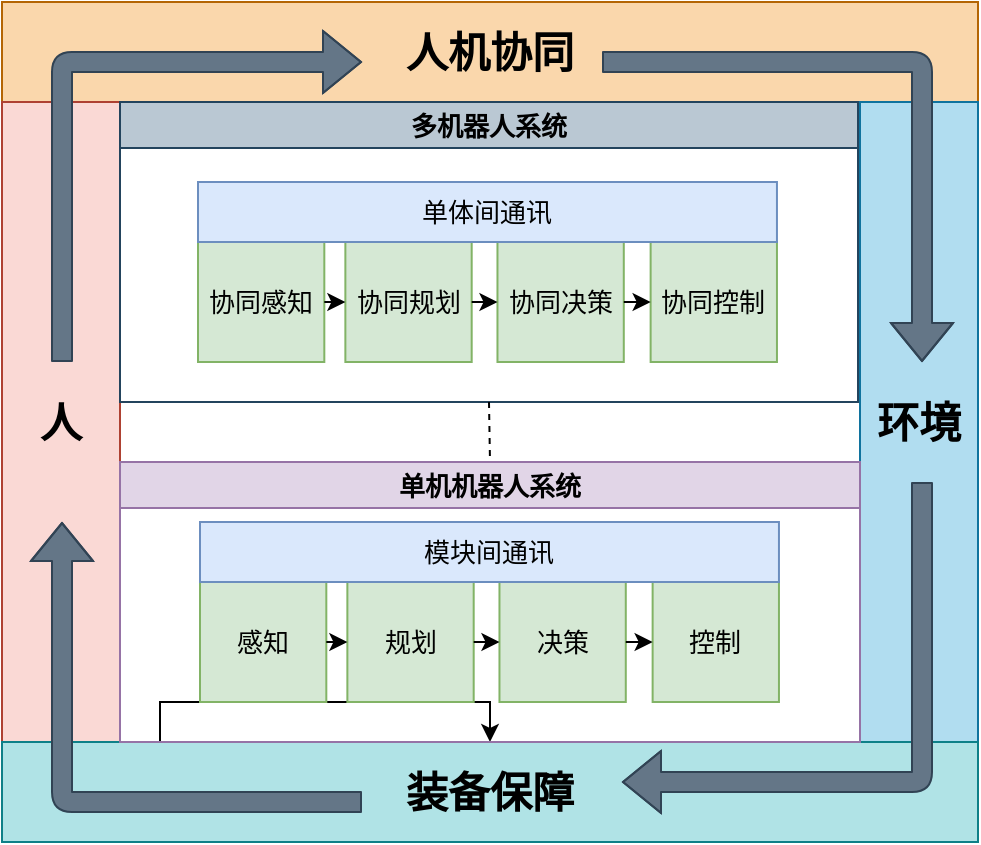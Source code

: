 <mxfile version="14.8.6" type="github">
  <diagram id="m3MYUzCz0QOP30OFy1lc" name="Page-1">
    <mxGraphModel dx="1044" dy="574" grid="1" gridSize="10" guides="1" tooltips="1" connect="1" arrows="1" fold="1" page="1" pageScale="1" pageWidth="1169" pageHeight="827" math="0" shadow="0">
      <root>
        <mxCell id="0" />
        <mxCell id="1" parent="0" />
        <mxCell id="BDHvIKGZSGZF9wM_z3tD-64" value="" style="group" vertex="1" connectable="0" parent="1">
          <mxGeometry x="230" y="30" width="488" height="420" as="geometry" />
        </mxCell>
        <mxCell id="BDHvIKGZSGZF9wM_z3tD-14" value="人机协同" style="rounded=0;whiteSpace=wrap;html=1;fillColor=#fad7ac;strokeColor=#b46504;fontSize=21;fontStyle=1" vertex="1" parent="BDHvIKGZSGZF9wM_z3tD-64">
          <mxGeometry width="488" height="50" as="geometry" />
        </mxCell>
        <mxCell id="BDHvIKGZSGZF9wM_z3tD-56" value="环境" style="rounded=0;whiteSpace=wrap;html=1;fillColor=#b1ddf0;strokeColor=#10739e;fontSize=21;fontStyle=1" vertex="1" parent="BDHvIKGZSGZF9wM_z3tD-64">
          <mxGeometry x="429" y="50" width="59" height="320" as="geometry" />
        </mxCell>
        <mxCell id="BDHvIKGZSGZF9wM_z3tD-69" value="" style="edgeStyle=orthogonalEdgeStyle;rounded=0;orthogonalLoop=1;jettySize=auto;html=1;fontSize=21;endArrow=classic;endFill=1;" edge="1" parent="BDHvIKGZSGZF9wM_z3tD-64" source="BDHvIKGZSGZF9wM_z3tD-57" target="BDHvIKGZSGZF9wM_z3tD-62">
          <mxGeometry relative="1" as="geometry" />
        </mxCell>
        <mxCell id="BDHvIKGZSGZF9wM_z3tD-57" value="人" style="rounded=0;whiteSpace=wrap;html=1;fillColor=#fad9d5;strokeColor=#ae4132;fontSize=21;fontStyle=1" vertex="1" parent="BDHvIKGZSGZF9wM_z3tD-64">
          <mxGeometry y="50" width="59" height="320" as="geometry" />
        </mxCell>
        <mxCell id="BDHvIKGZSGZF9wM_z3tD-62" value="装备保障" style="rounded=0;whiteSpace=wrap;html=1;fillColor=#b0e3e6;strokeColor=#0e8088;fontSize=21;fontStyle=1" vertex="1" parent="BDHvIKGZSGZF9wM_z3tD-64">
          <mxGeometry y="370" width="488" height="50" as="geometry" />
        </mxCell>
        <mxCell id="BDHvIKGZSGZF9wM_z3tD-63" value="" style="group;fillColor=none;" vertex="1" connectable="0" parent="BDHvIKGZSGZF9wM_z3tD-64">
          <mxGeometry x="59" y="50" width="370" height="320" as="geometry" />
        </mxCell>
        <mxCell id="BDHvIKGZSGZF9wM_z3tD-52" value="多机器人系统" style="swimlane;fillColor=#bac8d3;strokeColor=#23445d;fontSize=13;" vertex="1" parent="BDHvIKGZSGZF9wM_z3tD-63">
          <mxGeometry width="369" height="150" as="geometry" />
        </mxCell>
        <mxCell id="BDHvIKGZSGZF9wM_z3tD-25" value="协同感知" style="rounded=0;whiteSpace=wrap;html=1;fillColor=#d5e8d4;strokeColor=#82b366;fontSize=13;" vertex="1" parent="BDHvIKGZSGZF9wM_z3tD-52">
          <mxGeometry x="39" y="70" width="63.158" height="60.0" as="geometry" />
        </mxCell>
        <mxCell id="BDHvIKGZSGZF9wM_z3tD-26" value="协同规划" style="rounded=0;whiteSpace=wrap;html=1;fillColor=#d5e8d4;strokeColor=#82b366;fontSize=13;" vertex="1" parent="BDHvIKGZSGZF9wM_z3tD-52">
          <mxGeometry x="112.684" y="70" width="63.158" height="60.0" as="geometry" />
        </mxCell>
        <mxCell id="BDHvIKGZSGZF9wM_z3tD-27" style="edgeStyle=orthogonalEdgeStyle;rounded=0;orthogonalLoop=1;jettySize=auto;html=1;exitX=1;exitY=0.5;exitDx=0;exitDy=0;entryX=0;entryY=0.5;entryDx=0;entryDy=0;fontSize=13;" edge="1" parent="BDHvIKGZSGZF9wM_z3tD-52" source="BDHvIKGZSGZF9wM_z3tD-25" target="BDHvIKGZSGZF9wM_z3tD-26">
          <mxGeometry x="340" y="100" as="geometry" />
        </mxCell>
        <mxCell id="BDHvIKGZSGZF9wM_z3tD-28" value="协同决策" style="rounded=0;whiteSpace=wrap;html=1;fillColor=#d5e8d4;strokeColor=#82b366;fontSize=13;" vertex="1" parent="BDHvIKGZSGZF9wM_z3tD-52">
          <mxGeometry x="188.737" y="70" width="63.158" height="60.0" as="geometry" />
        </mxCell>
        <mxCell id="BDHvIKGZSGZF9wM_z3tD-29" style="edgeStyle=orthogonalEdgeStyle;rounded=0;orthogonalLoop=1;jettySize=auto;html=1;exitX=1;exitY=0.5;exitDx=0;exitDy=0;entryX=0;entryY=0.5;entryDx=0;entryDy=0;fontSize=13;" edge="1" parent="BDHvIKGZSGZF9wM_z3tD-52" source="BDHvIKGZSGZF9wM_z3tD-26" target="BDHvIKGZSGZF9wM_z3tD-28">
          <mxGeometry x="340" y="100" as="geometry" />
        </mxCell>
        <mxCell id="BDHvIKGZSGZF9wM_z3tD-30" value="协同控制" style="rounded=0;whiteSpace=wrap;html=1;fillColor=#d5e8d4;strokeColor=#82b366;fontSize=13;" vertex="1" parent="BDHvIKGZSGZF9wM_z3tD-52">
          <mxGeometry x="265.316" y="70" width="63.158" height="60.0" as="geometry" />
        </mxCell>
        <mxCell id="BDHvIKGZSGZF9wM_z3tD-31" style="edgeStyle=orthogonalEdgeStyle;rounded=0;orthogonalLoop=1;jettySize=auto;html=1;exitX=1;exitY=0.5;exitDx=0;exitDy=0;entryX=0;entryY=0.5;entryDx=0;entryDy=0;fontSize=13;" edge="1" parent="BDHvIKGZSGZF9wM_z3tD-52" source="BDHvIKGZSGZF9wM_z3tD-28" target="BDHvIKGZSGZF9wM_z3tD-30">
          <mxGeometry x="340" y="100" as="geometry" />
        </mxCell>
        <mxCell id="BDHvIKGZSGZF9wM_z3tD-32" value="单体间通讯" style="rounded=0;whiteSpace=wrap;html=1;fillColor=#dae8fc;strokeColor=#6c8ebf;fontSize=13;" vertex="1" parent="BDHvIKGZSGZF9wM_z3tD-52">
          <mxGeometry x="39" y="40" width="289.474" height="30.0" as="geometry" />
        </mxCell>
        <mxCell id="BDHvIKGZSGZF9wM_z3tD-54" value="" style="group;fontSize=13;" vertex="1" connectable="0" parent="BDHvIKGZSGZF9wM_z3tD-63">
          <mxGeometry y="180" width="370" height="140" as="geometry" />
        </mxCell>
        <mxCell id="BDHvIKGZSGZF9wM_z3tD-23" value="单机机器人系统" style="swimlane;fillColor=#e1d5e7;strokeColor=#9673a6;fontSize=13;" vertex="1" parent="BDHvIKGZSGZF9wM_z3tD-54">
          <mxGeometry width="370" height="140" as="geometry" />
        </mxCell>
        <mxCell id="BDHvIKGZSGZF9wM_z3tD-1" value="感知" style="rounded=0;whiteSpace=wrap;html=1;fillColor=#d5e8d4;strokeColor=#82b366;fontSize=13;" vertex="1" parent="BDHvIKGZSGZF9wM_z3tD-54">
          <mxGeometry x="40" y="60" width="63.158" height="60.0" as="geometry" />
        </mxCell>
        <mxCell id="BDHvIKGZSGZF9wM_z3tD-2" value="规划" style="rounded=0;whiteSpace=wrap;html=1;fillColor=#d5e8d4;strokeColor=#82b366;fontSize=13;" vertex="1" parent="BDHvIKGZSGZF9wM_z3tD-54">
          <mxGeometry x="113.684" y="60" width="63.158" height="60.0" as="geometry" />
        </mxCell>
        <mxCell id="BDHvIKGZSGZF9wM_z3tD-5" style="edgeStyle=orthogonalEdgeStyle;rounded=0;orthogonalLoop=1;jettySize=auto;html=1;exitX=1;exitY=0.5;exitDx=0;exitDy=0;entryX=0;entryY=0.5;entryDx=0;entryDy=0;fontSize=13;" edge="1" parent="BDHvIKGZSGZF9wM_z3tD-54" source="BDHvIKGZSGZF9wM_z3tD-1" target="BDHvIKGZSGZF9wM_z3tD-2">
          <mxGeometry x="40" y="30" as="geometry" />
        </mxCell>
        <mxCell id="BDHvIKGZSGZF9wM_z3tD-3" value="决策" style="rounded=0;whiteSpace=wrap;html=1;fillColor=#d5e8d4;strokeColor=#82b366;fontSize=13;" vertex="1" parent="BDHvIKGZSGZF9wM_z3tD-54">
          <mxGeometry x="189.737" y="60" width="63.158" height="60.0" as="geometry" />
        </mxCell>
        <mxCell id="BDHvIKGZSGZF9wM_z3tD-6" style="edgeStyle=orthogonalEdgeStyle;rounded=0;orthogonalLoop=1;jettySize=auto;html=1;exitX=1;exitY=0.5;exitDx=0;exitDy=0;entryX=0;entryY=0.5;entryDx=0;entryDy=0;fontSize=13;" edge="1" parent="BDHvIKGZSGZF9wM_z3tD-54" source="BDHvIKGZSGZF9wM_z3tD-2" target="BDHvIKGZSGZF9wM_z3tD-3">
          <mxGeometry x="40" y="30" as="geometry" />
        </mxCell>
        <mxCell id="BDHvIKGZSGZF9wM_z3tD-4" value="控制" style="rounded=0;whiteSpace=wrap;html=1;fillColor=#d5e8d4;strokeColor=#82b366;fontSize=13;" vertex="1" parent="BDHvIKGZSGZF9wM_z3tD-54">
          <mxGeometry x="266.316" y="60" width="63.158" height="60.0" as="geometry" />
        </mxCell>
        <mxCell id="BDHvIKGZSGZF9wM_z3tD-7" style="edgeStyle=orthogonalEdgeStyle;rounded=0;orthogonalLoop=1;jettySize=auto;html=1;exitX=1;exitY=0.5;exitDx=0;exitDy=0;entryX=0;entryY=0.5;entryDx=0;entryDy=0;fontSize=13;" edge="1" parent="BDHvIKGZSGZF9wM_z3tD-54" source="BDHvIKGZSGZF9wM_z3tD-3" target="BDHvIKGZSGZF9wM_z3tD-4">
          <mxGeometry x="40" y="30" as="geometry" />
        </mxCell>
        <mxCell id="BDHvIKGZSGZF9wM_z3tD-9" value="模块间通讯" style="rounded=0;whiteSpace=wrap;html=1;fillColor=#dae8fc;strokeColor=#6c8ebf;fontSize=13;" vertex="1" parent="BDHvIKGZSGZF9wM_z3tD-54">
          <mxGeometry x="40" y="30" width="289.474" height="30.0" as="geometry" />
        </mxCell>
        <mxCell id="BDHvIKGZSGZF9wM_z3tD-55" style="edgeStyle=orthogonalEdgeStyle;rounded=0;orthogonalLoop=1;jettySize=auto;html=1;exitX=0.5;exitY=1;exitDx=0;exitDy=0;entryX=0.5;entryY=0;entryDx=0;entryDy=0;endArrow=none;endFill=0;dashed=1;fontSize=13;" edge="1" parent="BDHvIKGZSGZF9wM_z3tD-63" source="BDHvIKGZSGZF9wM_z3tD-52" target="BDHvIKGZSGZF9wM_z3tD-23">
          <mxGeometry relative="1" as="geometry" />
        </mxCell>
        <mxCell id="BDHvIKGZSGZF9wM_z3tD-65" value="" style="shape=flexArrow;endArrow=classic;html=1;fontSize=21;fillColor=#647687;strokeColor=#314354;" edge="1" parent="1">
          <mxGeometry width="50" height="50" relative="1" as="geometry">
            <mxPoint x="260" y="210" as="sourcePoint" />
            <mxPoint x="410" y="60" as="targetPoint" />
            <Array as="points">
              <mxPoint x="260" y="60" />
            </Array>
          </mxGeometry>
        </mxCell>
        <mxCell id="BDHvIKGZSGZF9wM_z3tD-66" value="" style="shape=flexArrow;endArrow=classic;html=1;fontSize=21;fillColor=#647687;strokeColor=#314354;" edge="1" parent="1">
          <mxGeometry width="50" height="50" relative="1" as="geometry">
            <mxPoint x="530" y="60" as="sourcePoint" />
            <mxPoint x="690" y="210" as="targetPoint" />
            <Array as="points">
              <mxPoint x="690" y="60" />
            </Array>
          </mxGeometry>
        </mxCell>
        <mxCell id="BDHvIKGZSGZF9wM_z3tD-67" value="" style="shape=flexArrow;endArrow=classic;html=1;fontSize=21;fillColor=#647687;strokeColor=#314354;" edge="1" parent="1">
          <mxGeometry width="50" height="50" relative="1" as="geometry">
            <mxPoint x="690" y="270" as="sourcePoint" />
            <mxPoint x="540" y="420" as="targetPoint" />
            <Array as="points">
              <mxPoint x="690" y="420" />
            </Array>
          </mxGeometry>
        </mxCell>
        <mxCell id="BDHvIKGZSGZF9wM_z3tD-68" value="" style="shape=flexArrow;endArrow=classic;html=1;fontSize=21;fillColor=#647687;strokeColor=#314354;" edge="1" parent="1">
          <mxGeometry width="50" height="50" relative="1" as="geometry">
            <mxPoint x="410" y="430" as="sourcePoint" />
            <mxPoint x="260" y="290" as="targetPoint" />
            <Array as="points">
              <mxPoint x="260" y="430" />
            </Array>
          </mxGeometry>
        </mxCell>
      </root>
    </mxGraphModel>
  </diagram>
</mxfile>
